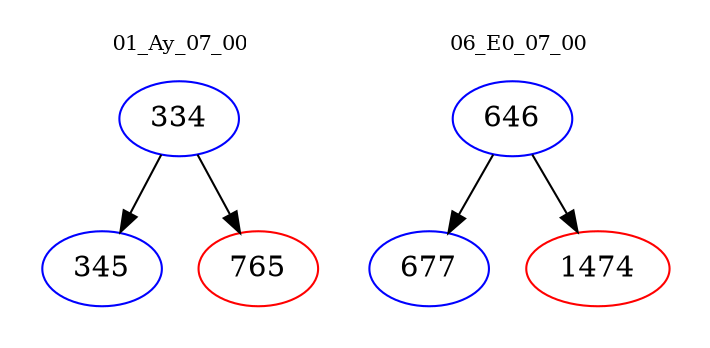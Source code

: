digraph{
subgraph cluster_0 {
color = white
label = "01_Ay_07_00";
fontsize=10;
T0_334 [label="334", color="blue"]
T0_334 -> T0_345 [color="black"]
T0_345 [label="345", color="blue"]
T0_334 -> T0_765 [color="black"]
T0_765 [label="765", color="red"]
}
subgraph cluster_1 {
color = white
label = "06_E0_07_00";
fontsize=10;
T1_646 [label="646", color="blue"]
T1_646 -> T1_677 [color="black"]
T1_677 [label="677", color="blue"]
T1_646 -> T1_1474 [color="black"]
T1_1474 [label="1474", color="red"]
}
}
